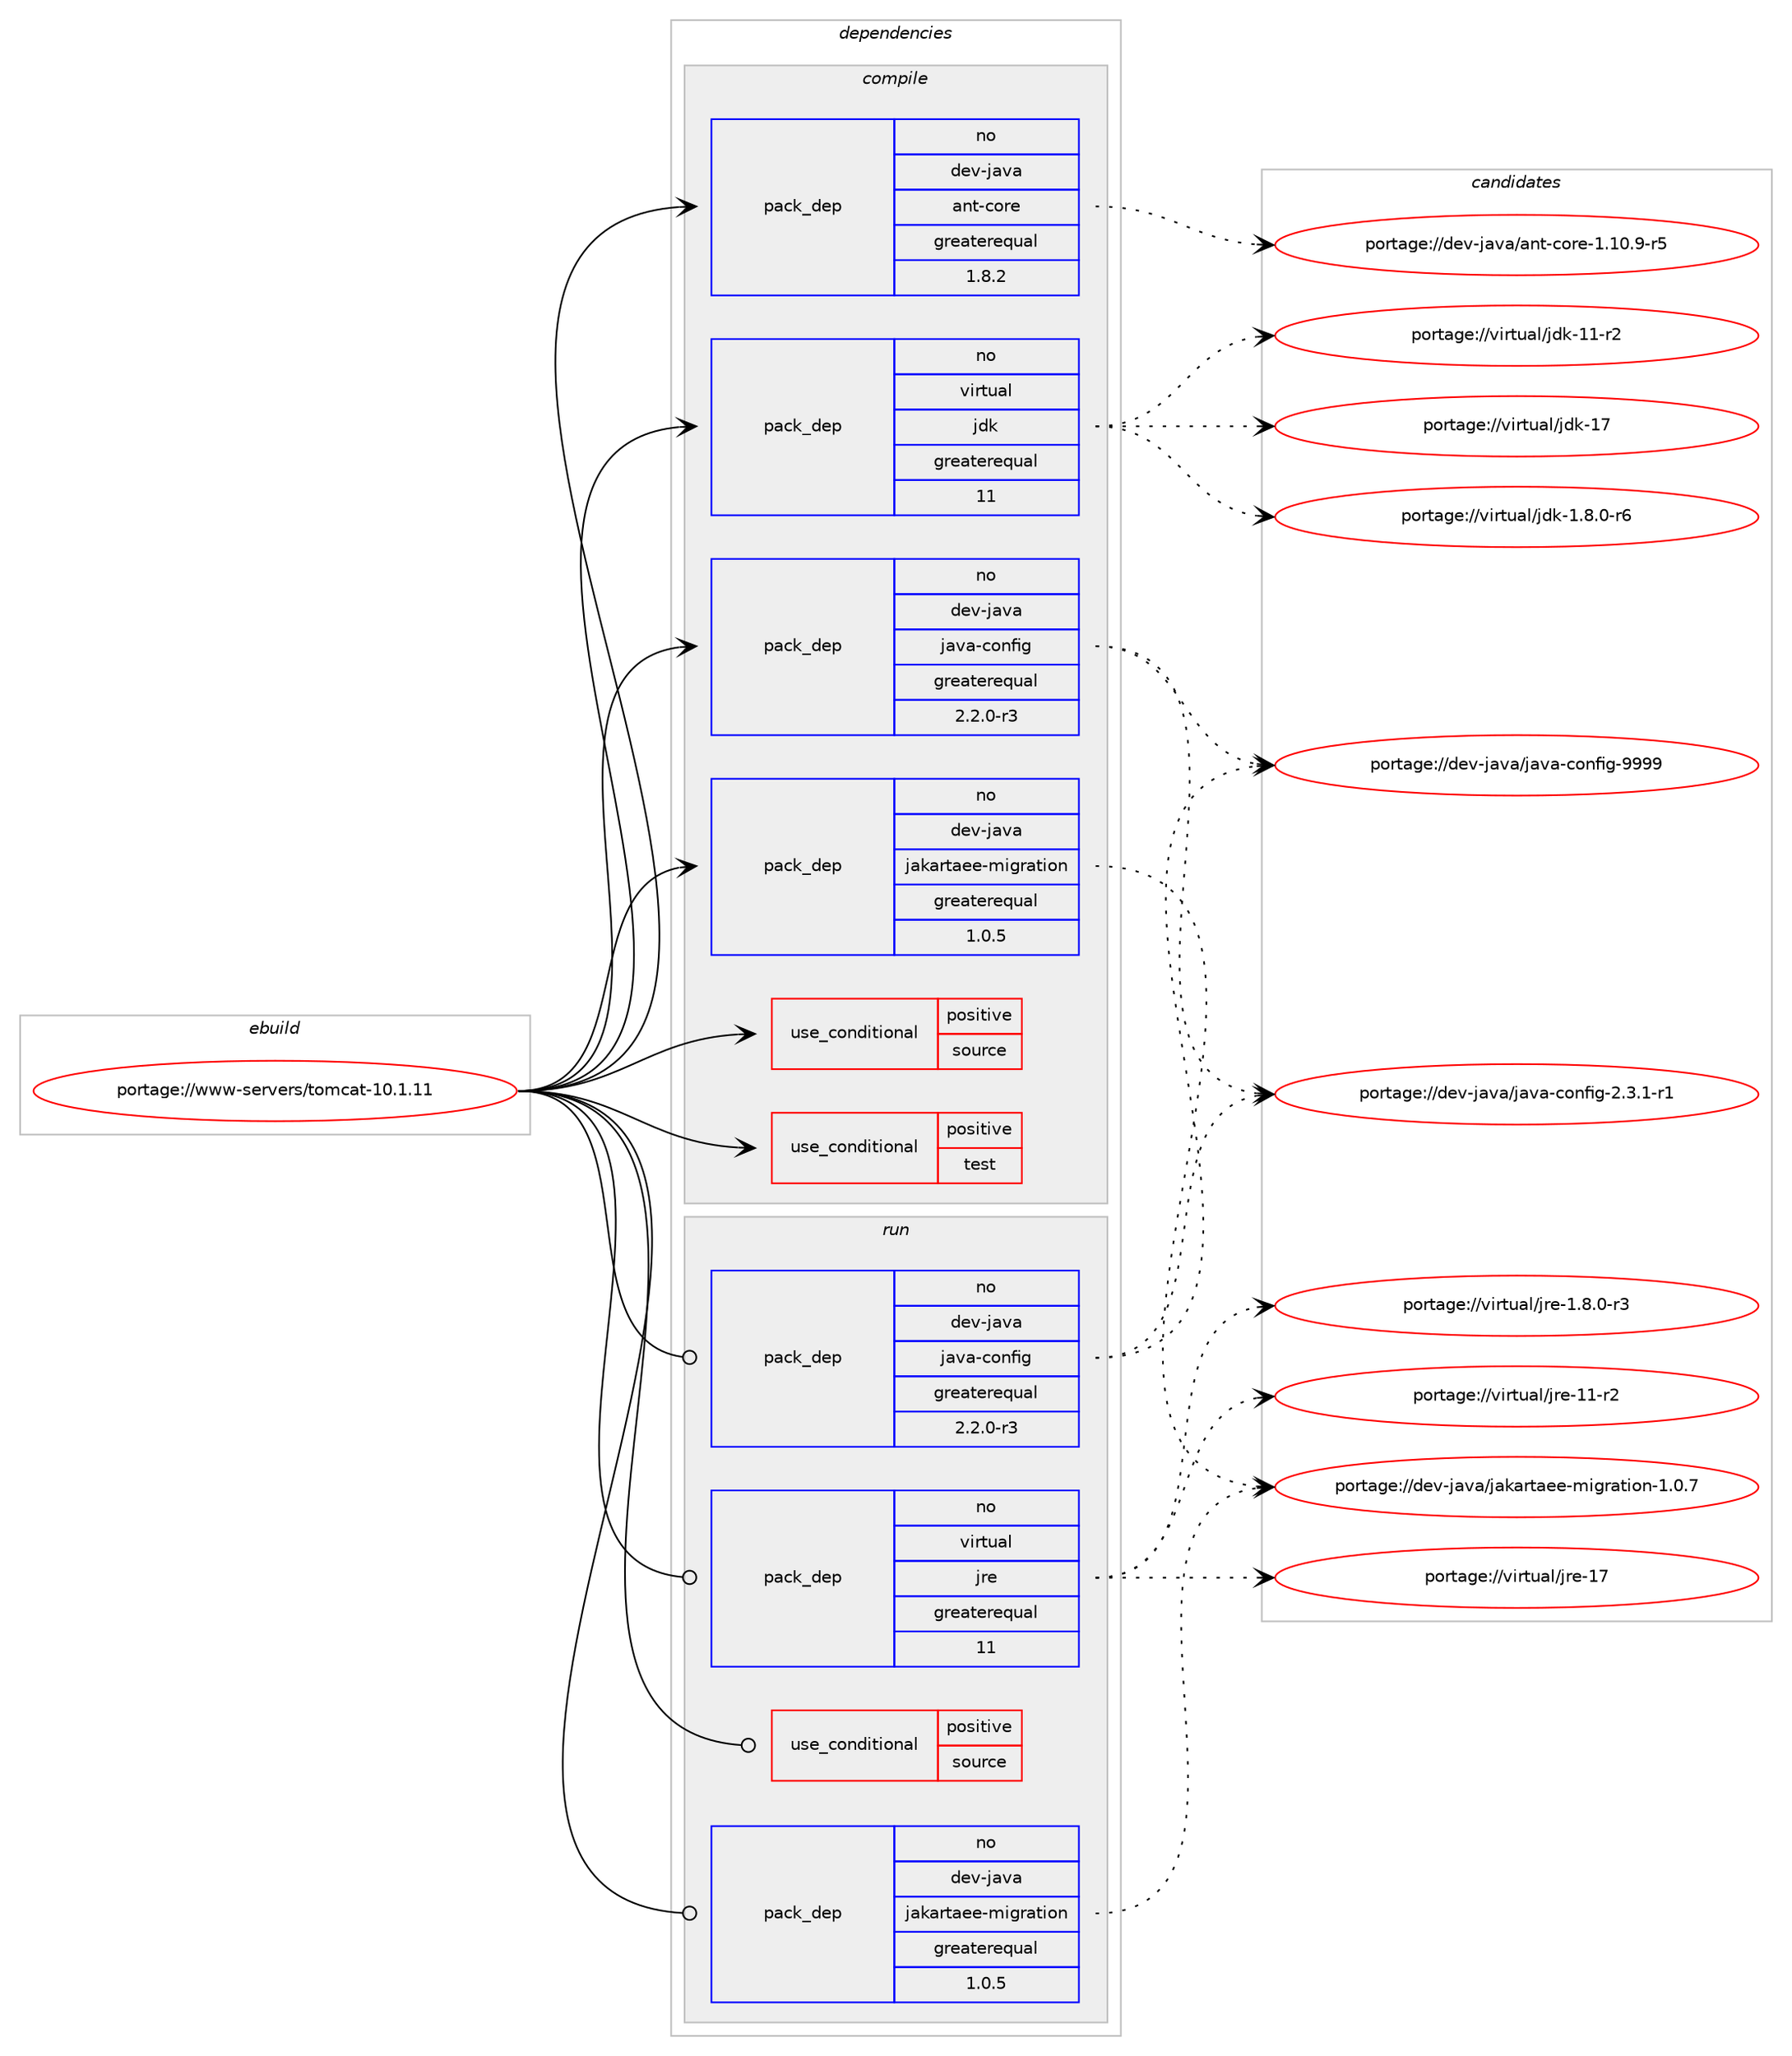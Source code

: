 digraph prolog {

# *************
# Graph options
# *************

newrank=true;
concentrate=true;
compound=true;
graph [rankdir=LR,fontname=Helvetica,fontsize=10,ranksep=1.5];#, ranksep=2.5, nodesep=0.2];
edge  [arrowhead=vee];
node  [fontname=Helvetica,fontsize=10];

# **********
# The ebuild
# **********

subgraph cluster_leftcol {
color=gray;
rank=same;
label=<<i>ebuild</i>>;
id [label="portage://www-servers/tomcat-10.1.11", color=red, width=4, href="../www-servers/tomcat-10.1.11.svg"];
}

# ****************
# The dependencies
# ****************

subgraph cluster_midcol {
color=gray;
label=<<i>dependencies</i>>;
subgraph cluster_compile {
fillcolor="#eeeeee";
style=filled;
label=<<i>compile</i>>;
subgraph cond1452 {
dependency3208 [label=<<TABLE BORDER="0" CELLBORDER="1" CELLSPACING="0" CELLPADDING="4"><TR><TD ROWSPAN="3" CELLPADDING="10">use_conditional</TD></TR><TR><TD>positive</TD></TR><TR><TD>source</TD></TR></TABLE>>, shape=none, color=red];
# *** BEGIN UNKNOWN DEPENDENCY TYPE (TODO) ***
# dependency3208 -> package_dependency(portage://www-servers/tomcat-10.1.11,install,no,app-arch,zip,none,[,,],[],[])
# *** END UNKNOWN DEPENDENCY TYPE (TODO) ***

}
id:e -> dependency3208:w [weight=20,style="solid",arrowhead="vee"];
subgraph cond1453 {
dependency3209 [label=<<TABLE BORDER="0" CELLBORDER="1" CELLSPACING="0" CELLPADDING="4"><TR><TD ROWSPAN="3" CELLPADDING="10">use_conditional</TD></TR><TR><TD>positive</TD></TR><TR><TD>test</TD></TR></TABLE>>, shape=none, color=red];
# *** BEGIN UNKNOWN DEPENDENCY TYPE (TODO) ***
# dependency3209 -> package_dependency(portage://www-servers/tomcat-10.1.11,install,no,dev-java,ant-junit,none,[,,],[slot(0)],[])
# *** END UNKNOWN DEPENDENCY TYPE (TODO) ***

# *** BEGIN UNKNOWN DEPENDENCY TYPE (TODO) ***
# dependency3209 -> package_dependency(portage://www-servers/tomcat-10.1.11,install,no,dev-java,easymock,none,[,,],[slot(3.2)],[])
# *** END UNKNOWN DEPENDENCY TYPE (TODO) ***

}
id:e -> dependency3209:w [weight=20,style="solid",arrowhead="vee"];
# *** BEGIN UNKNOWN DEPENDENCY TYPE (TODO) ***
# id -> package_dependency(portage://www-servers/tomcat-10.1.11,install,no,app-admin,pwgen,none,[,,],[],[])
# *** END UNKNOWN DEPENDENCY TYPE (TODO) ***

subgraph pack1622 {
dependency3210 [label=<<TABLE BORDER="0" CELLBORDER="1" CELLSPACING="0" CELLPADDING="4" WIDTH="220"><TR><TD ROWSPAN="6" CELLPADDING="30">pack_dep</TD></TR><TR><TD WIDTH="110">no</TD></TR><TR><TD>dev-java</TD></TR><TR><TD>ant-core</TD></TR><TR><TD>greaterequal</TD></TR><TR><TD>1.8.2</TD></TR></TABLE>>, shape=none, color=blue];
}
id:e -> dependency3210:w [weight=20,style="solid",arrowhead="vee"];
# *** BEGIN UNKNOWN DEPENDENCY TYPE (TODO) ***
# id -> package_dependency(portage://www-servers/tomcat-10.1.11,install,no,dev-java,ant-core,none,[,,],[],[])
# *** END UNKNOWN DEPENDENCY TYPE (TODO) ***

# *** BEGIN UNKNOWN DEPENDENCY TYPE (TODO) ***
# id -> package_dependency(portage://www-servers/tomcat-10.1.11,install,no,dev-java,eclipse-ecj,none,[,,],[slot(4.26)],[])
# *** END UNKNOWN DEPENDENCY TYPE (TODO) ***

subgraph pack1623 {
dependency3211 [label=<<TABLE BORDER="0" CELLBORDER="1" CELLSPACING="0" CELLPADDING="4" WIDTH="220"><TR><TD ROWSPAN="6" CELLPADDING="30">pack_dep</TD></TR><TR><TD WIDTH="110">no</TD></TR><TR><TD>dev-java</TD></TR><TR><TD>jakartaee-migration</TD></TR><TR><TD>greaterequal</TD></TR><TR><TD>1.0.5</TD></TR></TABLE>>, shape=none, color=blue];
}
id:e -> dependency3211:w [weight=20,style="solid",arrowhead="vee"];
subgraph pack1624 {
dependency3212 [label=<<TABLE BORDER="0" CELLBORDER="1" CELLSPACING="0" CELLPADDING="4" WIDTH="220"><TR><TD ROWSPAN="6" CELLPADDING="30">pack_dep</TD></TR><TR><TD WIDTH="110">no</TD></TR><TR><TD>dev-java</TD></TR><TR><TD>java-config</TD></TR><TR><TD>greaterequal</TD></TR><TR><TD>2.2.0-r3</TD></TR></TABLE>>, shape=none, color=blue];
}
id:e -> dependency3212:w [weight=20,style="solid",arrowhead="vee"];
# *** BEGIN UNKNOWN DEPENDENCY TYPE (TODO) ***
# id -> package_dependency(portage://www-servers/tomcat-10.1.11,install,no,dev-java,javatoolkit,none,[,,],[],[])
# *** END UNKNOWN DEPENDENCY TYPE (TODO) ***

# *** BEGIN UNKNOWN DEPENDENCY TYPE (TODO) ***
# id -> package_dependency(portage://www-servers/tomcat-10.1.11,install,no,dev-java,jax-rpc-api,none,[,,],[slot(0)],[])
# *** END UNKNOWN DEPENDENCY TYPE (TODO) ***

# *** BEGIN UNKNOWN DEPENDENCY TYPE (TODO) ***
# id -> package_dependency(portage://www-servers/tomcat-10.1.11,install,no,dev-java,wsdl4j,none,[,,],[slot(0)],[])
# *** END UNKNOWN DEPENDENCY TYPE (TODO) ***

subgraph pack1625 {
dependency3213 [label=<<TABLE BORDER="0" CELLBORDER="1" CELLSPACING="0" CELLPADDING="4" WIDTH="220"><TR><TD ROWSPAN="6" CELLPADDING="30">pack_dep</TD></TR><TR><TD WIDTH="110">no</TD></TR><TR><TD>virtual</TD></TR><TR><TD>jdk</TD></TR><TR><TD>greaterequal</TD></TR><TR><TD>11</TD></TR></TABLE>>, shape=none, color=blue];
}
id:e -> dependency3213:w [weight=20,style="solid",arrowhead="vee"];
}
subgraph cluster_compileandrun {
fillcolor="#eeeeee";
style=filled;
label=<<i>compile and run</i>>;
}
subgraph cluster_run {
fillcolor="#eeeeee";
style=filled;
label=<<i>run</i>>;
subgraph cond1454 {
dependency3214 [label=<<TABLE BORDER="0" CELLBORDER="1" CELLSPACING="0" CELLPADDING="4"><TR><TD ROWSPAN="3" CELLPADDING="10">use_conditional</TD></TR><TR><TD>positive</TD></TR><TR><TD>source</TD></TR></TABLE>>, shape=none, color=red];
# *** BEGIN UNKNOWN DEPENDENCY TYPE (TODO) ***
# dependency3214 -> package_dependency(portage://www-servers/tomcat-10.1.11,run,no,app-arch,zip,none,[,,],[],[])
# *** END UNKNOWN DEPENDENCY TYPE (TODO) ***

}
id:e -> dependency3214:w [weight=20,style="solid",arrowhead="odot"];
# *** BEGIN UNKNOWN DEPENDENCY TYPE (TODO) ***
# id -> package_dependency(portage://www-servers/tomcat-10.1.11,run,no,acct-group,tomcat,none,[,,],[],[])
# *** END UNKNOWN DEPENDENCY TYPE (TODO) ***

# *** BEGIN UNKNOWN DEPENDENCY TYPE (TODO) ***
# id -> package_dependency(portage://www-servers/tomcat-10.1.11,run,no,acct-user,tomcat,none,[,,],[],[])
# *** END UNKNOWN DEPENDENCY TYPE (TODO) ***

# *** BEGIN UNKNOWN DEPENDENCY TYPE (TODO) ***
# id -> package_dependency(portage://www-servers/tomcat-10.1.11,run,no,dev-java,eclipse-ecj,none,[,,],[slot(4.26)],[])
# *** END UNKNOWN DEPENDENCY TYPE (TODO) ***

subgraph pack1626 {
dependency3215 [label=<<TABLE BORDER="0" CELLBORDER="1" CELLSPACING="0" CELLPADDING="4" WIDTH="220"><TR><TD ROWSPAN="6" CELLPADDING="30">pack_dep</TD></TR><TR><TD WIDTH="110">no</TD></TR><TR><TD>dev-java</TD></TR><TR><TD>jakartaee-migration</TD></TR><TR><TD>greaterequal</TD></TR><TR><TD>1.0.5</TD></TR></TABLE>>, shape=none, color=blue];
}
id:e -> dependency3215:w [weight=20,style="solid",arrowhead="odot"];
subgraph pack1627 {
dependency3216 [label=<<TABLE BORDER="0" CELLBORDER="1" CELLSPACING="0" CELLPADDING="4" WIDTH="220"><TR><TD ROWSPAN="6" CELLPADDING="30">pack_dep</TD></TR><TR><TD WIDTH="110">no</TD></TR><TR><TD>dev-java</TD></TR><TR><TD>java-config</TD></TR><TR><TD>greaterequal</TD></TR><TR><TD>2.2.0-r3</TD></TR></TABLE>>, shape=none, color=blue];
}
id:e -> dependency3216:w [weight=20,style="solid",arrowhead="odot"];
# *** BEGIN UNKNOWN DEPENDENCY TYPE (TODO) ***
# id -> package_dependency(portage://www-servers/tomcat-10.1.11,run,no,dev-java,jax-rpc-api,none,[,,],[slot(0)],[])
# *** END UNKNOWN DEPENDENCY TYPE (TODO) ***

# *** BEGIN UNKNOWN DEPENDENCY TYPE (TODO) ***
# id -> package_dependency(portage://www-servers/tomcat-10.1.11,run,no,dev-java,wsdl4j,none,[,,],[slot(0)],[])
# *** END UNKNOWN DEPENDENCY TYPE (TODO) ***

subgraph pack1628 {
dependency3217 [label=<<TABLE BORDER="0" CELLBORDER="1" CELLSPACING="0" CELLPADDING="4" WIDTH="220"><TR><TD ROWSPAN="6" CELLPADDING="30">pack_dep</TD></TR><TR><TD WIDTH="110">no</TD></TR><TR><TD>virtual</TD></TR><TR><TD>jre</TD></TR><TR><TD>greaterequal</TD></TR><TR><TD>11</TD></TR></TABLE>>, shape=none, color=blue];
}
id:e -> dependency3217:w [weight=20,style="solid",arrowhead="odot"];
}
}

# **************
# The candidates
# **************

subgraph cluster_choices {
rank=same;
color=gray;
label=<<i>candidates</i>>;

subgraph choice1622 {
color=black;
nodesep=1;
choice10010111845106971189747971101164599111114101454946494846574511453 [label="portage://dev-java/ant-core-1.10.9-r5", color=red, width=4,href="../dev-java/ant-core-1.10.9-r5.svg"];
dependency3210:e -> choice10010111845106971189747971101164599111114101454946494846574511453:w [style=dotted,weight="100"];
}
subgraph choice1623 {
color=black;
nodesep=1;
choice100101118451069711897471069710797114116971011014510910510311497116105111110454946484655 [label="portage://dev-java/jakartaee-migration-1.0.7", color=red, width=4,href="../dev-java/jakartaee-migration-1.0.7.svg"];
dependency3211:e -> choice100101118451069711897471069710797114116971011014510910510311497116105111110454946484655:w [style=dotted,weight="100"];
}
subgraph choice1624 {
color=black;
nodesep=1;
choice10010111845106971189747106971189745991111101021051034550465146494511449 [label="portage://dev-java/java-config-2.3.1-r1", color=red, width=4,href="../dev-java/java-config-2.3.1-r1.svg"];
choice10010111845106971189747106971189745991111101021051034557575757 [label="portage://dev-java/java-config-9999", color=red, width=4,href="../dev-java/java-config-9999.svg"];
dependency3212:e -> choice10010111845106971189747106971189745991111101021051034550465146494511449:w [style=dotted,weight="100"];
dependency3212:e -> choice10010111845106971189747106971189745991111101021051034557575757:w [style=dotted,weight="100"];
}
subgraph choice1625 {
color=black;
nodesep=1;
choice11810511411611797108471061001074549465646484511454 [label="portage://virtual/jdk-1.8.0-r6", color=red, width=4,href="../virtual/jdk-1.8.0-r6.svg"];
choice11810511411611797108471061001074549494511450 [label="portage://virtual/jdk-11-r2", color=red, width=4,href="../virtual/jdk-11-r2.svg"];
choice1181051141161179710847106100107454955 [label="portage://virtual/jdk-17", color=red, width=4,href="../virtual/jdk-17.svg"];
dependency3213:e -> choice11810511411611797108471061001074549465646484511454:w [style=dotted,weight="100"];
dependency3213:e -> choice11810511411611797108471061001074549494511450:w [style=dotted,weight="100"];
dependency3213:e -> choice1181051141161179710847106100107454955:w [style=dotted,weight="100"];
}
subgraph choice1626 {
color=black;
nodesep=1;
choice100101118451069711897471069710797114116971011014510910510311497116105111110454946484655 [label="portage://dev-java/jakartaee-migration-1.0.7", color=red, width=4,href="../dev-java/jakartaee-migration-1.0.7.svg"];
dependency3215:e -> choice100101118451069711897471069710797114116971011014510910510311497116105111110454946484655:w [style=dotted,weight="100"];
}
subgraph choice1627 {
color=black;
nodesep=1;
choice10010111845106971189747106971189745991111101021051034550465146494511449 [label="portage://dev-java/java-config-2.3.1-r1", color=red, width=4,href="../dev-java/java-config-2.3.1-r1.svg"];
choice10010111845106971189747106971189745991111101021051034557575757 [label="portage://dev-java/java-config-9999", color=red, width=4,href="../dev-java/java-config-9999.svg"];
dependency3216:e -> choice10010111845106971189747106971189745991111101021051034550465146494511449:w [style=dotted,weight="100"];
dependency3216:e -> choice10010111845106971189747106971189745991111101021051034557575757:w [style=dotted,weight="100"];
}
subgraph choice1628 {
color=black;
nodesep=1;
choice11810511411611797108471061141014549465646484511451 [label="portage://virtual/jre-1.8.0-r3", color=red, width=4,href="../virtual/jre-1.8.0-r3.svg"];
choice11810511411611797108471061141014549494511450 [label="portage://virtual/jre-11-r2", color=red, width=4,href="../virtual/jre-11-r2.svg"];
choice1181051141161179710847106114101454955 [label="portage://virtual/jre-17", color=red, width=4,href="../virtual/jre-17.svg"];
dependency3217:e -> choice11810511411611797108471061141014549465646484511451:w [style=dotted,weight="100"];
dependency3217:e -> choice11810511411611797108471061141014549494511450:w [style=dotted,weight="100"];
dependency3217:e -> choice1181051141161179710847106114101454955:w [style=dotted,weight="100"];
}
}

}
